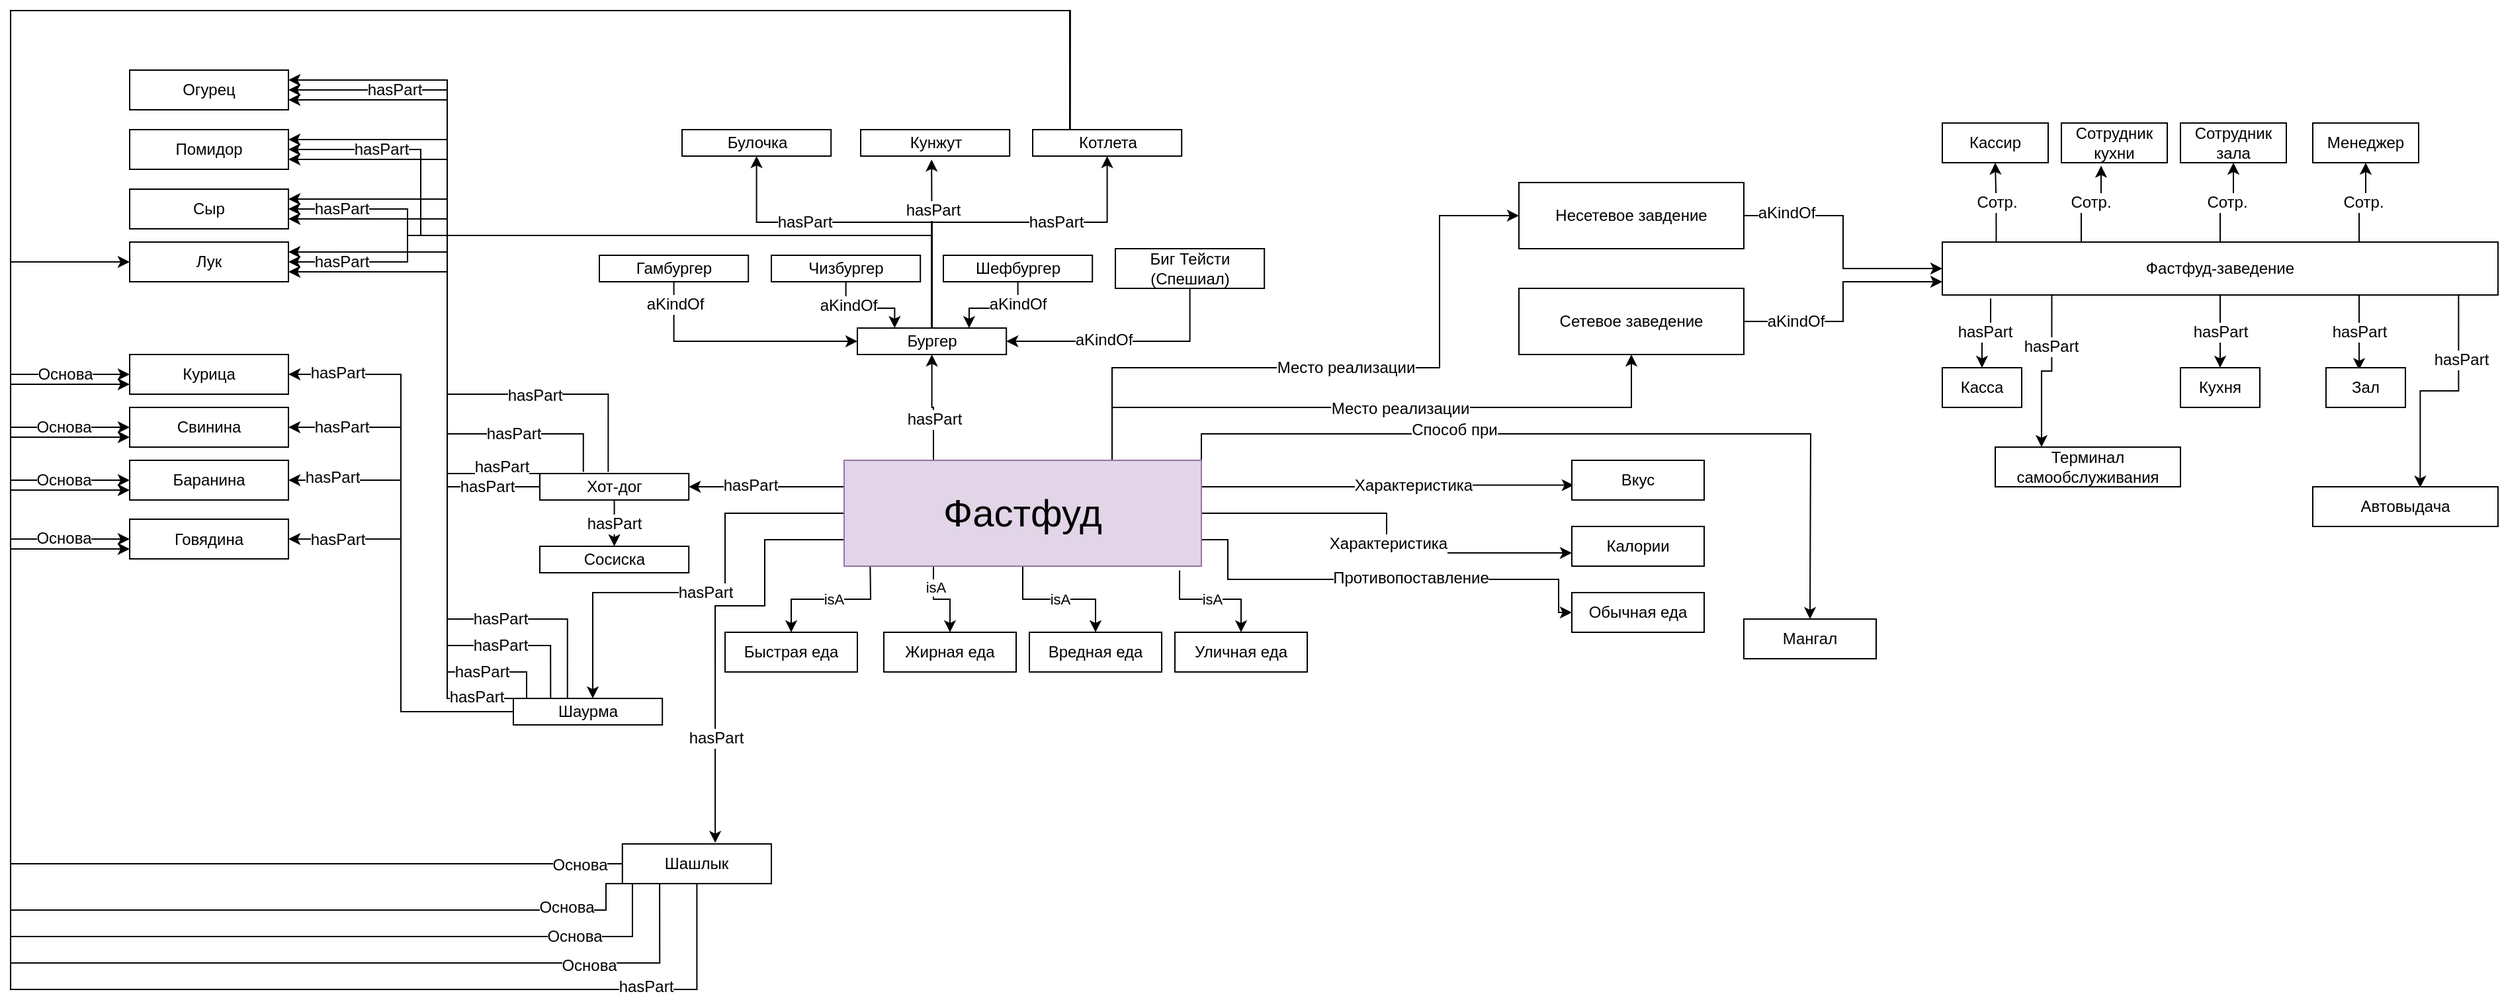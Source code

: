 <mxfile version="20.6.0" type="github">
  <diagram id="l7T74T1PzV1grw-aqsIG" name="Страница 1">
    <mxGraphModel dx="982" dy="519" grid="1" gridSize="10" guides="1" tooltips="1" connect="1" arrows="1" fold="1" page="1" pageScale="1" pageWidth="827" pageHeight="1169" math="0" shadow="0">
      <root>
        <mxCell id="0" />
        <mxCell id="1" parent="0" />
        <mxCell id="KXc3HMMZiFYgQpBdSFxG-3" value="isA" style="edgeStyle=orthogonalEdgeStyle;rounded=0;orthogonalLoop=1;jettySize=auto;html=1;exitX=0.073;exitY=1.058;exitDx=0;exitDy=0;entryX=0.5;entryY=0;entryDx=0;entryDy=0;exitPerimeter=0;" edge="1" parent="1" source="KXc3HMMZiFYgQpBdSFxG-1" target="KXc3HMMZiFYgQpBdSFxG-2">
          <mxGeometry relative="1" as="geometry">
            <Array as="points">
              <mxPoint x="770" y="590" />
              <mxPoint x="770" y="615" />
              <mxPoint x="710" y="615" />
            </Array>
          </mxGeometry>
        </mxCell>
        <mxCell id="KXc3HMMZiFYgQpBdSFxG-5" value="isA" style="edgeStyle=orthogonalEdgeStyle;rounded=0;orthogonalLoop=1;jettySize=auto;html=1;exitX=0.5;exitY=1;exitDx=0;exitDy=0;entryX=0.5;entryY=0;entryDx=0;entryDy=0;" edge="1" parent="1" source="KXc3HMMZiFYgQpBdSFxG-1" target="KXc3HMMZiFYgQpBdSFxG-4">
          <mxGeometry relative="1" as="geometry" />
        </mxCell>
        <mxCell id="KXc3HMMZiFYgQpBdSFxG-7" value="isA" style="edgeStyle=orthogonalEdgeStyle;rounded=0;orthogonalLoop=1;jettySize=auto;html=1;exitX=0.939;exitY=1.04;exitDx=0;exitDy=0;entryX=0.5;entryY=0;entryDx=0;entryDy=0;exitPerimeter=0;" edge="1" parent="1" source="KXc3HMMZiFYgQpBdSFxG-1" target="KXc3HMMZiFYgQpBdSFxG-6">
          <mxGeometry relative="1" as="geometry" />
        </mxCell>
        <mxCell id="KXc3HMMZiFYgQpBdSFxG-9" style="edgeStyle=orthogonalEdgeStyle;rounded=0;orthogonalLoop=1;jettySize=auto;html=1;exitX=0.25;exitY=1;exitDx=0;exitDy=0;" edge="1" parent="1" source="KXc3HMMZiFYgQpBdSFxG-1" target="KXc3HMMZiFYgQpBdSFxG-10">
          <mxGeometry relative="1" as="geometry">
            <mxPoint x="817.4" y="720" as="targetPoint" />
          </mxGeometry>
        </mxCell>
        <mxCell id="KXc3HMMZiFYgQpBdSFxG-12" value="isA" style="edgeLabel;html=1;align=center;verticalAlign=middle;resizable=0;points=[];" vertex="1" connectable="0" parent="KXc3HMMZiFYgQpBdSFxG-9">
          <mxGeometry x="-0.483" y="1" relative="1" as="geometry">
            <mxPoint as="offset" />
          </mxGeometry>
        </mxCell>
        <mxCell id="KXc3HMMZiFYgQpBdSFxG-14" style="edgeStyle=orthogonalEdgeStyle;rounded=0;orthogonalLoop=1;jettySize=auto;html=1;exitX=1;exitY=0.5;exitDx=0;exitDy=0;fontSize=29;entryX=0;entryY=0.667;entryDx=0;entryDy=0;entryPerimeter=0;" edge="1" parent="1" source="KXc3HMMZiFYgQpBdSFxG-1" target="KXc3HMMZiFYgQpBdSFxG-16">
          <mxGeometry relative="1" as="geometry">
            <mxPoint x="1140" y="570" as="targetPoint" />
          </mxGeometry>
        </mxCell>
        <mxCell id="KXc3HMMZiFYgQpBdSFxG-19" value="Характеристика" style="edgeLabel;html=1;align=center;verticalAlign=middle;resizable=0;points=[];fontSize=12;" vertex="1" connectable="0" parent="KXc3HMMZiFYgQpBdSFxG-14">
          <mxGeometry x="0.052" y="1" relative="1" as="geometry">
            <mxPoint as="offset" />
          </mxGeometry>
        </mxCell>
        <mxCell id="KXc3HMMZiFYgQpBdSFxG-17" style="edgeStyle=orthogonalEdgeStyle;rounded=0;orthogonalLoop=1;jettySize=auto;html=1;exitX=1;exitY=0.25;exitDx=0;exitDy=0;entryX=0.014;entryY=0.627;entryDx=0;entryDy=0;fontSize=12;entryPerimeter=0;" edge="1" parent="1" source="KXc3HMMZiFYgQpBdSFxG-1" target="KXc3HMMZiFYgQpBdSFxG-15">
          <mxGeometry relative="1" as="geometry" />
        </mxCell>
        <mxCell id="KXc3HMMZiFYgQpBdSFxG-18" value="Характеристика" style="edgeLabel;html=1;align=center;verticalAlign=middle;resizable=0;points=[];fontSize=12;" vertex="1" connectable="0" parent="KXc3HMMZiFYgQpBdSFxG-17">
          <mxGeometry x="0.138" relative="1" as="geometry">
            <mxPoint as="offset" />
          </mxGeometry>
        </mxCell>
        <mxCell id="KXc3HMMZiFYgQpBdSFxG-20" style="edgeStyle=orthogonalEdgeStyle;rounded=0;orthogonalLoop=1;jettySize=auto;html=1;exitX=1;exitY=0.75;exitDx=0;exitDy=0;fontSize=12;" edge="1" parent="1" source="KXc3HMMZiFYgQpBdSFxG-1" target="KXc3HMMZiFYgQpBdSFxG-21">
          <mxGeometry relative="1" as="geometry">
            <mxPoint x="1320" y="610" as="targetPoint" />
            <Array as="points">
              <mxPoint x="1040" y="570" />
              <mxPoint x="1040" y="600" />
              <mxPoint x="1290" y="600" />
              <mxPoint x="1290" y="625" />
            </Array>
          </mxGeometry>
        </mxCell>
        <mxCell id="KXc3HMMZiFYgQpBdSFxG-22" value="Противопоставление" style="edgeLabel;html=1;align=center;verticalAlign=middle;resizable=0;points=[];fontSize=12;" vertex="1" connectable="0" parent="KXc3HMMZiFYgQpBdSFxG-20">
          <mxGeometry x="0.121" y="1" relative="1" as="geometry">
            <mxPoint as="offset" />
          </mxGeometry>
        </mxCell>
        <mxCell id="KXc3HMMZiFYgQpBdSFxG-23" style="edgeStyle=orthogonalEdgeStyle;rounded=0;orthogonalLoop=1;jettySize=auto;html=1;exitX=0.25;exitY=0;exitDx=0;exitDy=0;fontSize=12;" edge="1" parent="1" source="KXc3HMMZiFYgQpBdSFxG-1" target="KXc3HMMZiFYgQpBdSFxG-24">
          <mxGeometry relative="1" as="geometry">
            <mxPoint x="817.4" y="430" as="targetPoint" />
          </mxGeometry>
        </mxCell>
        <mxCell id="KXc3HMMZiFYgQpBdSFxG-25" value="hasPart" style="edgeLabel;html=1;align=center;verticalAlign=middle;resizable=0;points=[];fontSize=12;" vertex="1" connectable="0" parent="KXc3HMMZiFYgQpBdSFxG-23">
          <mxGeometry x="-0.222" relative="1" as="geometry">
            <mxPoint as="offset" />
          </mxGeometry>
        </mxCell>
        <mxCell id="KXc3HMMZiFYgQpBdSFxG-60" style="edgeStyle=orthogonalEdgeStyle;rounded=0;orthogonalLoop=1;jettySize=auto;html=1;exitX=0.75;exitY=0;exitDx=0;exitDy=0;fontSize=12;entryX=0.5;entryY=1;entryDx=0;entryDy=0;" edge="1" parent="1" source="KXc3HMMZiFYgQpBdSFxG-1" target="KXc3HMMZiFYgQpBdSFxG-61">
          <mxGeometry relative="1" as="geometry">
            <mxPoint x="1290" y="420" as="targetPoint" />
          </mxGeometry>
        </mxCell>
        <mxCell id="KXc3HMMZiFYgQpBdSFxG-62" value="Место реализации" style="edgeLabel;html=1;align=center;verticalAlign=middle;resizable=0;points=[];fontSize=12;" vertex="1" connectable="0" parent="KXc3HMMZiFYgQpBdSFxG-60">
          <mxGeometry x="-0.282" y="-1" relative="1" as="geometry">
            <mxPoint x="88" as="offset" />
          </mxGeometry>
        </mxCell>
        <mxCell id="KXc3HMMZiFYgQpBdSFxG-65" value="Место реализации" style="edgeStyle=orthogonalEdgeStyle;rounded=0;orthogonalLoop=1;jettySize=auto;html=1;exitX=0.75;exitY=0;exitDx=0;exitDy=0;entryX=0;entryY=0.5;entryDx=0;entryDy=0;fontSize=12;" edge="1" parent="1" source="KXc3HMMZiFYgQpBdSFxG-1" target="KXc3HMMZiFYgQpBdSFxG-64">
          <mxGeometry relative="1" as="geometry">
            <Array as="points">
              <mxPoint x="953" y="440" />
              <mxPoint x="1200" y="440" />
              <mxPoint x="1200" y="325" />
            </Array>
          </mxGeometry>
        </mxCell>
        <mxCell id="KXc3HMMZiFYgQpBdSFxG-98" style="edgeStyle=orthogonalEdgeStyle;rounded=0;orthogonalLoop=1;jettySize=auto;html=1;exitX=0;exitY=0.25;exitDx=0;exitDy=0;fontSize=12;" edge="1" parent="1" source="KXc3HMMZiFYgQpBdSFxG-1" target="KXc3HMMZiFYgQpBdSFxG-99">
          <mxGeometry relative="1" as="geometry">
            <mxPoint x="670" y="530" as="targetPoint" />
          </mxGeometry>
        </mxCell>
        <mxCell id="KXc3HMMZiFYgQpBdSFxG-100" value="hasPart" style="edgeLabel;html=1;align=center;verticalAlign=middle;resizable=0;points=[];fontSize=12;" vertex="1" connectable="0" parent="KXc3HMMZiFYgQpBdSFxG-98">
          <mxGeometry x="0.212" y="-1" relative="1" as="geometry">
            <mxPoint as="offset" />
          </mxGeometry>
        </mxCell>
        <mxCell id="KXc3HMMZiFYgQpBdSFxG-111" value="hasPart" style="edgeStyle=orthogonalEdgeStyle;rounded=0;orthogonalLoop=1;jettySize=auto;html=1;exitX=0;exitY=0.5;exitDx=0;exitDy=0;fontSize=12;" edge="1" parent="1" source="KXc3HMMZiFYgQpBdSFxG-1" target="KXc3HMMZiFYgQpBdSFxG-112">
          <mxGeometry relative="1" as="geometry">
            <mxPoint x="510" y="680" as="targetPoint" />
            <Array as="points">
              <mxPoint x="660" y="550" />
              <mxPoint x="660" y="610" />
              <mxPoint x="560" y="610" />
            </Array>
          </mxGeometry>
        </mxCell>
        <mxCell id="KXc3HMMZiFYgQpBdSFxG-141" value="hasPart" style="edgeStyle=orthogonalEdgeStyle;rounded=0;orthogonalLoop=1;jettySize=auto;html=1;exitX=0;exitY=0.75;exitDx=0;exitDy=0;fontSize=12;entryX=0.623;entryY=-0.027;entryDx=0;entryDy=0;entryPerimeter=0;" edge="1" parent="1" source="KXc3HMMZiFYgQpBdSFxG-1" target="KXc3HMMZiFYgQpBdSFxG-142">
          <mxGeometry x="0.514" relative="1" as="geometry">
            <mxPoint x="630" y="790" as="targetPoint" />
            <Array as="points">
              <mxPoint x="690" y="570" />
              <mxPoint x="690" y="620" />
              <mxPoint x="653" y="620" />
            </Array>
            <mxPoint as="offset" />
          </mxGeometry>
        </mxCell>
        <mxCell id="KXc3HMMZiFYgQpBdSFxG-156" style="edgeStyle=orthogonalEdgeStyle;rounded=0;orthogonalLoop=1;jettySize=auto;html=1;exitX=1;exitY=0;exitDx=0;exitDy=0;fontSize=12;" edge="1" parent="1" source="KXc3HMMZiFYgQpBdSFxG-1">
          <mxGeometry relative="1" as="geometry">
            <mxPoint x="1480" y="630" as="targetPoint" />
          </mxGeometry>
        </mxCell>
        <mxCell id="KXc3HMMZiFYgQpBdSFxG-158" value="Способ при" style="edgeLabel;html=1;align=center;verticalAlign=middle;resizable=0;points=[];fontSize=12;" vertex="1" connectable="0" parent="KXc3HMMZiFYgQpBdSFxG-156">
          <mxGeometry x="-0.322" y="3" relative="1" as="geometry">
            <mxPoint as="offset" />
          </mxGeometry>
        </mxCell>
        <mxCell id="KXc3HMMZiFYgQpBdSFxG-1" value="&lt;font style=&quot;font-size: 29px;&quot;&gt;Фастфуд&lt;/font&gt;" style="rounded=0;whiteSpace=wrap;html=1;fillColor=#e1d5e7;strokeColor=#9673a6;" vertex="1" parent="1">
          <mxGeometry x="750" y="510" width="270" height="80" as="geometry" />
        </mxCell>
        <mxCell id="KXc3HMMZiFYgQpBdSFxG-2" value="Быстрая еда" style="rounded=0;whiteSpace=wrap;html=1;" vertex="1" parent="1">
          <mxGeometry x="660" y="640" width="100" height="30" as="geometry" />
        </mxCell>
        <mxCell id="KXc3HMMZiFYgQpBdSFxG-4" value="Вредная еда" style="rounded=0;whiteSpace=wrap;html=1;" vertex="1" parent="1">
          <mxGeometry x="890" y="640" width="100" height="30" as="geometry" />
        </mxCell>
        <mxCell id="KXc3HMMZiFYgQpBdSFxG-6" value="Уличная еда" style="rounded=0;whiteSpace=wrap;html=1;" vertex="1" parent="1">
          <mxGeometry x="1000" y="640" width="100" height="30" as="geometry" />
        </mxCell>
        <mxCell id="KXc3HMMZiFYgQpBdSFxG-10" value="Жирная еда" style="rounded=0;whiteSpace=wrap;html=1;" vertex="1" parent="1">
          <mxGeometry x="780" y="640" width="100" height="30" as="geometry" />
        </mxCell>
        <mxCell id="KXc3HMMZiFYgQpBdSFxG-15" value="Вкус" style="rounded=0;whiteSpace=wrap;html=1;" vertex="1" parent="1">
          <mxGeometry x="1300" y="510" width="100" height="30" as="geometry" />
        </mxCell>
        <mxCell id="KXc3HMMZiFYgQpBdSFxG-16" value="Калории" style="rounded=0;whiteSpace=wrap;html=1;" vertex="1" parent="1">
          <mxGeometry x="1300" y="560" width="100" height="30" as="geometry" />
        </mxCell>
        <mxCell id="KXc3HMMZiFYgQpBdSFxG-21" value="Обычная еда" style="rounded=0;whiteSpace=wrap;html=1;fontSize=12;" vertex="1" parent="1">
          <mxGeometry x="1300" y="610" width="100" height="30" as="geometry" />
        </mxCell>
        <mxCell id="KXc3HMMZiFYgQpBdSFxG-47" style="edgeStyle=orthogonalEdgeStyle;rounded=0;orthogonalLoop=1;jettySize=auto;html=1;exitX=0.5;exitY=0;exitDx=0;exitDy=0;entryX=0.476;entryY=1.133;entryDx=0;entryDy=0;entryPerimeter=0;fontSize=12;" edge="1" parent="1" source="KXc3HMMZiFYgQpBdSFxG-24" target="KXc3HMMZiFYgQpBdSFxG-44">
          <mxGeometry relative="1" as="geometry" />
        </mxCell>
        <mxCell id="KXc3HMMZiFYgQpBdSFxG-48" value="hasPart" style="edgeLabel;html=1;align=center;verticalAlign=middle;resizable=0;points=[];fontSize=12;" vertex="1" connectable="0" parent="KXc3HMMZiFYgQpBdSFxG-47">
          <mxGeometry x="-0.056" relative="1" as="geometry">
            <mxPoint y="-29" as="offset" />
          </mxGeometry>
        </mxCell>
        <mxCell id="KXc3HMMZiFYgQpBdSFxG-49" value="hasPart" style="edgeStyle=orthogonalEdgeStyle;rounded=0;orthogonalLoop=1;jettySize=auto;html=1;exitX=0.5;exitY=0;exitDx=0;exitDy=0;entryX=0.5;entryY=1;entryDx=0;entryDy=0;fontSize=12;" edge="1" parent="1" source="KXc3HMMZiFYgQpBdSFxG-24" target="KXc3HMMZiFYgQpBdSFxG-45">
          <mxGeometry x="0.323" relative="1" as="geometry">
            <Array as="points">
              <mxPoint x="816" y="330" />
              <mxPoint x="949" y="330" />
            </Array>
            <mxPoint as="offset" />
          </mxGeometry>
        </mxCell>
        <mxCell id="KXc3HMMZiFYgQpBdSFxG-50" value="hasPart" style="edgeStyle=orthogonalEdgeStyle;rounded=0;orthogonalLoop=1;jettySize=auto;html=1;exitX=0.5;exitY=0;exitDx=0;exitDy=0;entryX=0.5;entryY=1;entryDx=0;entryDy=0;fontSize=12;" edge="1" parent="1" source="KXc3HMMZiFYgQpBdSFxG-24" target="KXc3HMMZiFYgQpBdSFxG-43">
          <mxGeometry x="0.343" relative="1" as="geometry">
            <Array as="points">
              <mxPoint x="816" y="330" />
              <mxPoint x="684" y="330" />
            </Array>
            <mxPoint as="offset" />
          </mxGeometry>
        </mxCell>
        <mxCell id="KXc3HMMZiFYgQpBdSFxG-55" style="edgeStyle=orthogonalEdgeStyle;rounded=0;orthogonalLoop=1;jettySize=auto;html=1;exitX=0.5;exitY=0;exitDx=0;exitDy=0;entryX=1;entryY=0.5;entryDx=0;entryDy=0;fontSize=12;" edge="1" parent="1" source="KXc3HMMZiFYgQpBdSFxG-24" target="KXc3HMMZiFYgQpBdSFxG-51">
          <mxGeometry relative="1" as="geometry">
            <Array as="points">
              <mxPoint x="816" y="340" />
              <mxPoint x="450" y="340" />
              <mxPoint x="450" y="230" />
            </Array>
          </mxGeometry>
        </mxCell>
        <mxCell id="KXc3HMMZiFYgQpBdSFxG-56" value="hasPart" style="edgeLabel;html=1;align=center;verticalAlign=middle;resizable=0;points=[];fontSize=12;" vertex="1" connectable="0" parent="KXc3HMMZiFYgQpBdSFxG-55">
          <mxGeometry x="0.254" relative="1" as="geometry">
            <mxPoint x="-59" y="-110" as="offset" />
          </mxGeometry>
        </mxCell>
        <mxCell id="KXc3HMMZiFYgQpBdSFxG-57" value="hasPart" style="edgeStyle=orthogonalEdgeStyle;rounded=0;orthogonalLoop=1;jettySize=auto;html=1;exitX=0.5;exitY=0;exitDx=0;exitDy=0;entryX=1;entryY=0.5;entryDx=0;entryDy=0;fontSize=12;" edge="1" parent="1" source="KXc3HMMZiFYgQpBdSFxG-24" target="KXc3HMMZiFYgQpBdSFxG-52">
          <mxGeometry x="0.775" relative="1" as="geometry">
            <Array as="points">
              <mxPoint x="816" y="340" />
              <mxPoint x="430" y="340" />
              <mxPoint x="430" y="275" />
            </Array>
            <mxPoint as="offset" />
          </mxGeometry>
        </mxCell>
        <mxCell id="KXc3HMMZiFYgQpBdSFxG-58" value="hasPart" style="edgeStyle=orthogonalEdgeStyle;rounded=0;orthogonalLoop=1;jettySize=auto;html=1;exitX=0.5;exitY=0;exitDx=0;exitDy=0;entryX=1;entryY=0.5;entryDx=0;entryDy=0;fontSize=12;" edge="1" parent="1" source="KXc3HMMZiFYgQpBdSFxG-24" target="KXc3HMMZiFYgQpBdSFxG-53">
          <mxGeometry x="0.861" relative="1" as="geometry">
            <Array as="points">
              <mxPoint x="816" y="340" />
              <mxPoint x="420" y="340" />
              <mxPoint x="420" y="320" />
            </Array>
            <mxPoint as="offset" />
          </mxGeometry>
        </mxCell>
        <mxCell id="KXc3HMMZiFYgQpBdSFxG-59" value="hasPart" style="edgeStyle=orthogonalEdgeStyle;rounded=0;orthogonalLoop=1;jettySize=auto;html=1;exitX=0.5;exitY=0;exitDx=0;exitDy=0;entryX=1;entryY=0.5;entryDx=0;entryDy=0;fontSize=12;" edge="1" parent="1" source="KXc3HMMZiFYgQpBdSFxG-24" target="KXc3HMMZiFYgQpBdSFxG-54">
          <mxGeometry x="0.861" relative="1" as="geometry">
            <Array as="points">
              <mxPoint x="816" y="340" />
              <mxPoint x="420" y="340" />
              <mxPoint x="420" y="360" />
            </Array>
            <mxPoint as="offset" />
          </mxGeometry>
        </mxCell>
        <mxCell id="KXc3HMMZiFYgQpBdSFxG-24" value="Бургер" style="rounded=0;whiteSpace=wrap;html=1;fontSize=12;" vertex="1" parent="1">
          <mxGeometry x="760" y="410" width="112.6" height="20" as="geometry" />
        </mxCell>
        <mxCell id="KXc3HMMZiFYgQpBdSFxG-31" style="edgeStyle=orthogonalEdgeStyle;rounded=0;orthogonalLoop=1;jettySize=auto;html=1;exitX=0.5;exitY=1;exitDx=0;exitDy=0;entryX=0;entryY=0.5;entryDx=0;entryDy=0;fontSize=12;" edge="1" parent="1" source="KXc3HMMZiFYgQpBdSFxG-27" target="KXc3HMMZiFYgQpBdSFxG-24">
          <mxGeometry relative="1" as="geometry" />
        </mxCell>
        <mxCell id="KXc3HMMZiFYgQpBdSFxG-35" value="aKindOf" style="edgeLabel;html=1;align=center;verticalAlign=middle;resizable=0;points=[];fontSize=12;" vertex="1" connectable="0" parent="KXc3HMMZiFYgQpBdSFxG-31">
          <mxGeometry x="-0.821" relative="1" as="geometry">
            <mxPoint as="offset" />
          </mxGeometry>
        </mxCell>
        <mxCell id="KXc3HMMZiFYgQpBdSFxG-27" value="Гамбургер" style="rounded=0;whiteSpace=wrap;html=1;fontSize=12;" vertex="1" parent="1">
          <mxGeometry x="565" y="355" width="112.6" height="20" as="geometry" />
        </mxCell>
        <mxCell id="KXc3HMMZiFYgQpBdSFxG-32" style="edgeStyle=orthogonalEdgeStyle;rounded=0;orthogonalLoop=1;jettySize=auto;html=1;exitX=0.5;exitY=1;exitDx=0;exitDy=0;entryX=0.25;entryY=0;entryDx=0;entryDy=0;fontSize=12;" edge="1" parent="1" source="KXc3HMMZiFYgQpBdSFxG-28" target="KXc3HMMZiFYgQpBdSFxG-24">
          <mxGeometry relative="1" as="geometry" />
        </mxCell>
        <mxCell id="KXc3HMMZiFYgQpBdSFxG-36" value="aKindOf" style="edgeLabel;html=1;align=center;verticalAlign=middle;resizable=0;points=[];fontSize=12;" vertex="1" connectable="0" parent="KXc3HMMZiFYgQpBdSFxG-32">
          <mxGeometry x="-0.497" y="1" relative="1" as="geometry">
            <mxPoint as="offset" />
          </mxGeometry>
        </mxCell>
        <mxCell id="KXc3HMMZiFYgQpBdSFxG-28" value="Чизбургер" style="rounded=0;whiteSpace=wrap;html=1;fontSize=12;" vertex="1" parent="1">
          <mxGeometry x="695" y="355" width="112.6" height="20" as="geometry" />
        </mxCell>
        <mxCell id="KXc3HMMZiFYgQpBdSFxG-33" style="edgeStyle=orthogonalEdgeStyle;rounded=0;orthogonalLoop=1;jettySize=auto;html=1;exitX=0.5;exitY=1;exitDx=0;exitDy=0;entryX=0.75;entryY=0;entryDx=0;entryDy=0;fontSize=12;" edge="1" parent="1" source="KXc3HMMZiFYgQpBdSFxG-29" target="KXc3HMMZiFYgQpBdSFxG-24">
          <mxGeometry relative="1" as="geometry" />
        </mxCell>
        <mxCell id="KXc3HMMZiFYgQpBdSFxG-37" value="aKindOf" style="edgeLabel;html=1;align=center;verticalAlign=middle;resizable=0;points=[];fontSize=12;" vertex="1" connectable="0" parent="KXc3HMMZiFYgQpBdSFxG-33">
          <mxGeometry x="-0.541" y="-1" relative="1" as="geometry">
            <mxPoint as="offset" />
          </mxGeometry>
        </mxCell>
        <mxCell id="KXc3HMMZiFYgQpBdSFxG-29" value="Шефбургер" style="rounded=0;whiteSpace=wrap;html=1;fontSize=12;" vertex="1" parent="1">
          <mxGeometry x="825" y="355" width="112.6" height="20" as="geometry" />
        </mxCell>
        <mxCell id="KXc3HMMZiFYgQpBdSFxG-34" style="edgeStyle=orthogonalEdgeStyle;rounded=0;orthogonalLoop=1;jettySize=auto;html=1;exitX=0.5;exitY=1;exitDx=0;exitDy=0;entryX=1;entryY=0.5;entryDx=0;entryDy=0;fontSize=12;" edge="1" parent="1" source="KXc3HMMZiFYgQpBdSFxG-30" target="KXc3HMMZiFYgQpBdSFxG-24">
          <mxGeometry relative="1" as="geometry">
            <Array as="points">
              <mxPoint x="1011" y="420" />
            </Array>
          </mxGeometry>
        </mxCell>
        <mxCell id="KXc3HMMZiFYgQpBdSFxG-40" value="aKindOf" style="edgeLabel;html=1;align=center;verticalAlign=middle;resizable=0;points=[];fontSize=12;" vertex="1" connectable="0" parent="KXc3HMMZiFYgQpBdSFxG-34">
          <mxGeometry x="0.179" y="-1" relative="1" as="geometry">
            <mxPoint as="offset" />
          </mxGeometry>
        </mxCell>
        <mxCell id="KXc3HMMZiFYgQpBdSFxG-30" value="Биг Тейсти (Спешиал)" style="rounded=0;whiteSpace=wrap;html=1;fontSize=12;" vertex="1" parent="1">
          <mxGeometry x="955" y="350" width="112.6" height="30" as="geometry" />
        </mxCell>
        <mxCell id="KXc3HMMZiFYgQpBdSFxG-43" value="Булочка" style="rounded=0;whiteSpace=wrap;html=1;fontSize=12;" vertex="1" parent="1">
          <mxGeometry x="627.5" y="260" width="112.6" height="20" as="geometry" />
        </mxCell>
        <mxCell id="KXc3HMMZiFYgQpBdSFxG-44" value="Кунжут" style="rounded=0;whiteSpace=wrap;html=1;fontSize=12;" vertex="1" parent="1">
          <mxGeometry x="762.5" y="260" width="112.6" height="20" as="geometry" />
        </mxCell>
        <mxCell id="KXc3HMMZiFYgQpBdSFxG-127" style="edgeStyle=orthogonalEdgeStyle;rounded=0;orthogonalLoop=1;jettySize=auto;html=1;exitX=0.25;exitY=0;exitDx=0;exitDy=0;entryX=0;entryY=0.5;entryDx=0;entryDy=0;fontSize=12;" edge="1" parent="1" source="KXc3HMMZiFYgQpBdSFxG-45" target="KXc3HMMZiFYgQpBdSFxG-115">
          <mxGeometry relative="1" as="geometry">
            <Array as="points">
              <mxPoint x="921" y="170" />
              <mxPoint x="120" y="170" />
              <mxPoint x="120" y="445" />
            </Array>
          </mxGeometry>
        </mxCell>
        <mxCell id="KXc3HMMZiFYgQpBdSFxG-129" value="Основа" style="edgeLabel;html=1;align=center;verticalAlign=middle;resizable=0;points=[];fontSize=12;" vertex="1" connectable="0" parent="KXc3HMMZiFYgQpBdSFxG-127">
          <mxGeometry x="0.876" y="-2" relative="1" as="geometry">
            <mxPoint x="28" y="-2" as="offset" />
          </mxGeometry>
        </mxCell>
        <mxCell id="KXc3HMMZiFYgQpBdSFxG-130" value="Основа" style="edgeStyle=orthogonalEdgeStyle;rounded=0;orthogonalLoop=1;jettySize=auto;html=1;exitX=0.25;exitY=0;exitDx=0;exitDy=0;entryX=0;entryY=0.5;entryDx=0;entryDy=0;fontSize=12;" edge="1" parent="1" source="KXc3HMMZiFYgQpBdSFxG-45" target="KXc3HMMZiFYgQpBdSFxG-116">
          <mxGeometry x="0.923" relative="1" as="geometry">
            <Array as="points">
              <mxPoint x="921" y="170" />
              <mxPoint x="120" y="170" />
              <mxPoint x="120" y="485" />
            </Array>
            <mxPoint as="offset" />
          </mxGeometry>
        </mxCell>
        <mxCell id="KXc3HMMZiFYgQpBdSFxG-131" value="Основа" style="edgeStyle=orthogonalEdgeStyle;rounded=0;orthogonalLoop=1;jettySize=auto;html=1;exitX=0.25;exitY=0;exitDx=0;exitDy=0;entryX=0;entryY=0.5;entryDx=0;entryDy=0;fontSize=12;" edge="1" parent="1" source="KXc3HMMZiFYgQpBdSFxG-45" target="KXc3HMMZiFYgQpBdSFxG-117">
          <mxGeometry x="0.925" relative="1" as="geometry">
            <Array as="points">
              <mxPoint x="921" y="170" />
              <mxPoint x="120" y="170" />
              <mxPoint x="120" y="525" />
            </Array>
            <mxPoint as="offset" />
          </mxGeometry>
        </mxCell>
        <mxCell id="KXc3HMMZiFYgQpBdSFxG-132" style="edgeStyle=orthogonalEdgeStyle;rounded=0;orthogonalLoop=1;jettySize=auto;html=1;exitX=0.25;exitY=0;exitDx=0;exitDy=0;entryX=0;entryY=0.5;entryDx=0;entryDy=0;fontSize=12;" edge="1" parent="1" source="KXc3HMMZiFYgQpBdSFxG-45" target="KXc3HMMZiFYgQpBdSFxG-118">
          <mxGeometry relative="1" as="geometry">
            <Array as="points">
              <mxPoint x="921" y="170" />
              <mxPoint x="120" y="170" />
              <mxPoint x="120" y="569" />
            </Array>
          </mxGeometry>
        </mxCell>
        <mxCell id="KXc3HMMZiFYgQpBdSFxG-133" value="Основа" style="edgeLabel;html=1;align=center;verticalAlign=middle;resizable=0;points=[];fontSize=12;" vertex="1" connectable="0" parent="KXc3HMMZiFYgQpBdSFxG-132">
          <mxGeometry x="0.022" y="-2" relative="1" as="geometry">
            <mxPoint x="-145" y="401" as="offset" />
          </mxGeometry>
        </mxCell>
        <mxCell id="KXc3HMMZiFYgQpBdSFxG-45" value="Котлета" style="rounded=0;whiteSpace=wrap;html=1;fontSize=12;" vertex="1" parent="1">
          <mxGeometry x="892.5" y="260" width="112.6" height="20" as="geometry" />
        </mxCell>
        <mxCell id="KXc3HMMZiFYgQpBdSFxG-51" value="Огурец" style="rounded=0;whiteSpace=wrap;html=1;fontSize=12;" vertex="1" parent="1">
          <mxGeometry x="210" y="215" width="120" height="30" as="geometry" />
        </mxCell>
        <mxCell id="KXc3HMMZiFYgQpBdSFxG-52" value="Помидор" style="rounded=0;whiteSpace=wrap;html=1;fontSize=12;" vertex="1" parent="1">
          <mxGeometry x="210" y="260" width="120" height="30" as="geometry" />
        </mxCell>
        <mxCell id="KXc3HMMZiFYgQpBdSFxG-53" value="Сыр" style="rounded=0;whiteSpace=wrap;html=1;fontSize=12;" vertex="1" parent="1">
          <mxGeometry x="210" y="305" width="120" height="30" as="geometry" />
        </mxCell>
        <mxCell id="KXc3HMMZiFYgQpBdSFxG-54" value="Лук" style="rounded=0;whiteSpace=wrap;html=1;fontSize=12;" vertex="1" parent="1">
          <mxGeometry x="210" y="345" width="120" height="30" as="geometry" />
        </mxCell>
        <mxCell id="KXc3HMMZiFYgQpBdSFxG-69" value="aKindOf" style="edgeStyle=orthogonalEdgeStyle;rounded=0;orthogonalLoop=1;jettySize=auto;html=1;exitX=1;exitY=0.5;exitDx=0;exitDy=0;fontSize=12;entryX=0;entryY=0.75;entryDx=0;entryDy=0;" edge="1" parent="1" source="KXc3HMMZiFYgQpBdSFxG-61" target="KXc3HMMZiFYgQpBdSFxG-70">
          <mxGeometry x="-0.573" relative="1" as="geometry">
            <mxPoint x="1470" y="370" as="targetPoint" />
            <mxPoint as="offset" />
          </mxGeometry>
        </mxCell>
        <mxCell id="KXc3HMMZiFYgQpBdSFxG-61" value="Сетевое заведение" style="rounded=0;whiteSpace=wrap;html=1;fontSize=12;" vertex="1" parent="1">
          <mxGeometry x="1260" y="380" width="170" height="50" as="geometry" />
        </mxCell>
        <mxCell id="KXc3HMMZiFYgQpBdSFxG-68" style="edgeStyle=orthogonalEdgeStyle;rounded=0;orthogonalLoop=1;jettySize=auto;html=1;exitX=1;exitY=0.5;exitDx=0;exitDy=0;fontSize=12;entryX=0;entryY=0.5;entryDx=0;entryDy=0;" edge="1" parent="1" source="KXc3HMMZiFYgQpBdSFxG-64" target="KXc3HMMZiFYgQpBdSFxG-70">
          <mxGeometry relative="1" as="geometry">
            <mxPoint x="1480" y="350" as="targetPoint" />
          </mxGeometry>
        </mxCell>
        <mxCell id="KXc3HMMZiFYgQpBdSFxG-71" value="aKindOf" style="edgeLabel;html=1;align=center;verticalAlign=middle;resizable=0;points=[];fontSize=12;" vertex="1" connectable="0" parent="KXc3HMMZiFYgQpBdSFxG-68">
          <mxGeometry x="-0.662" y="2" relative="1" as="geometry">
            <mxPoint as="offset" />
          </mxGeometry>
        </mxCell>
        <mxCell id="KXc3HMMZiFYgQpBdSFxG-64" value="Несетевое завдение" style="rounded=0;whiteSpace=wrap;html=1;fontSize=12;" vertex="1" parent="1">
          <mxGeometry x="1260" y="300" width="170" height="50" as="geometry" />
        </mxCell>
        <mxCell id="KXc3HMMZiFYgQpBdSFxG-73" value="hasPart" style="edgeStyle=orthogonalEdgeStyle;rounded=0;orthogonalLoop=1;jettySize=auto;html=1;exitX=0.087;exitY=1.067;exitDx=0;exitDy=0;fontSize=12;exitPerimeter=0;" edge="1" parent="1" source="KXc3HMMZiFYgQpBdSFxG-70" target="KXc3HMMZiFYgQpBdSFxG-74">
          <mxGeometry relative="1" as="geometry">
            <mxPoint x="1710" y="440" as="targetPoint" />
          </mxGeometry>
        </mxCell>
        <mxCell id="KXc3HMMZiFYgQpBdSFxG-76" value="Сотр." style="edgeStyle=orthogonalEdgeStyle;rounded=0;orthogonalLoop=1;jettySize=auto;html=1;exitX=0.097;exitY=0.035;exitDx=0;exitDy=0;entryX=0.5;entryY=1;entryDx=0;entryDy=0;fontSize=12;exitPerimeter=0;" edge="1" parent="1" source="KXc3HMMZiFYgQpBdSFxG-70" target="KXc3HMMZiFYgQpBdSFxG-75">
          <mxGeometry relative="1" as="geometry" />
        </mxCell>
        <mxCell id="KXc3HMMZiFYgQpBdSFxG-77" style="edgeStyle=orthogonalEdgeStyle;rounded=0;orthogonalLoop=1;jettySize=auto;html=1;exitX=0.197;exitY=0.979;exitDx=0;exitDy=0;fontSize=12;entryX=0.25;entryY=0;entryDx=0;entryDy=0;exitPerimeter=0;" edge="1" parent="1" source="KXc3HMMZiFYgQpBdSFxG-70" target="KXc3HMMZiFYgQpBdSFxG-78">
          <mxGeometry relative="1" as="geometry">
            <mxPoint x="1770" y="430" as="targetPoint" />
          </mxGeometry>
        </mxCell>
        <mxCell id="KXc3HMMZiFYgQpBdSFxG-79" value="hasPart" style="edgeLabel;html=1;align=center;verticalAlign=middle;resizable=0;points=[];fontSize=12;" vertex="1" connectable="0" parent="KXc3HMMZiFYgQpBdSFxG-77">
          <mxGeometry x="-0.351" y="-1" relative="1" as="geometry">
            <mxPoint as="offset" />
          </mxGeometry>
        </mxCell>
        <mxCell id="KXc3HMMZiFYgQpBdSFxG-81" value="Сотр." style="edgeStyle=orthogonalEdgeStyle;rounded=0;orthogonalLoop=1;jettySize=auto;html=1;exitX=0.25;exitY=0;exitDx=0;exitDy=0;entryX=0.375;entryY=1.076;entryDx=0;entryDy=0;entryPerimeter=0;fontSize=12;" edge="1" parent="1" source="KXc3HMMZiFYgQpBdSFxG-70" target="KXc3HMMZiFYgQpBdSFxG-80">
          <mxGeometry relative="1" as="geometry" />
        </mxCell>
        <mxCell id="KXc3HMMZiFYgQpBdSFxG-84" value="Сотр." style="edgeStyle=orthogonalEdgeStyle;rounded=0;orthogonalLoop=1;jettySize=auto;html=1;exitX=0.5;exitY=0;exitDx=0;exitDy=0;fontSize=12;" edge="1" parent="1" source="KXc3HMMZiFYgQpBdSFxG-70" target="KXc3HMMZiFYgQpBdSFxG-90">
          <mxGeometry relative="1" as="geometry">
            <mxPoint x="1790.333" y="290" as="targetPoint" />
          </mxGeometry>
        </mxCell>
        <mxCell id="KXc3HMMZiFYgQpBdSFxG-85" value="hasPart" style="edgeStyle=orthogonalEdgeStyle;rounded=0;orthogonalLoop=1;jettySize=auto;html=1;exitX=0.5;exitY=1;exitDx=0;exitDy=0;fontSize=12;entryX=0.5;entryY=0;entryDx=0;entryDy=0;" edge="1" parent="1" source="KXc3HMMZiFYgQpBdSFxG-70" target="KXc3HMMZiFYgQpBdSFxG-87">
          <mxGeometry relative="1" as="geometry">
            <mxPoint x="1790.333" y="440" as="targetPoint" />
          </mxGeometry>
        </mxCell>
        <mxCell id="KXc3HMMZiFYgQpBdSFxG-88" value="hasPart" style="edgeStyle=orthogonalEdgeStyle;rounded=0;orthogonalLoop=1;jettySize=auto;html=1;exitX=0.75;exitY=1;exitDx=0;exitDy=0;fontSize=12;entryX=0.417;entryY=0.056;entryDx=0;entryDy=0;entryPerimeter=0;" edge="1" parent="1" source="KXc3HMMZiFYgQpBdSFxG-70" target="KXc3HMMZiFYgQpBdSFxG-89">
          <mxGeometry relative="1" as="geometry">
            <mxPoint x="1895" y="430" as="targetPoint" />
          </mxGeometry>
        </mxCell>
        <mxCell id="KXc3HMMZiFYgQpBdSFxG-91" value="Сотр." style="edgeStyle=orthogonalEdgeStyle;rounded=0;orthogonalLoop=1;jettySize=auto;html=1;exitX=0.75;exitY=0;exitDx=0;exitDy=0;fontSize=12;" edge="1" parent="1" source="KXc3HMMZiFYgQpBdSFxG-70" target="KXc3HMMZiFYgQpBdSFxG-92">
          <mxGeometry relative="1" as="geometry">
            <mxPoint x="1895.143" y="290" as="targetPoint" />
          </mxGeometry>
        </mxCell>
        <mxCell id="KXc3HMMZiFYgQpBdSFxG-95" style="edgeStyle=orthogonalEdgeStyle;rounded=0;orthogonalLoop=1;jettySize=auto;html=1;exitX=0.929;exitY=0.995;exitDx=0;exitDy=0;fontSize=12;exitPerimeter=0;entryX=0.58;entryY=0.022;entryDx=0;entryDy=0;entryPerimeter=0;" edge="1" parent="1" source="KXc3HMMZiFYgQpBdSFxG-70" target="KXc3HMMZiFYgQpBdSFxG-96">
          <mxGeometry relative="1" as="geometry">
            <mxPoint x="1980" y="500" as="targetPoint" />
          </mxGeometry>
        </mxCell>
        <mxCell id="KXc3HMMZiFYgQpBdSFxG-97" value="hasPart" style="edgeLabel;html=1;align=center;verticalAlign=middle;resizable=0;points=[];fontSize=12;" vertex="1" connectable="0" parent="KXc3HMMZiFYgQpBdSFxG-95">
          <mxGeometry x="-0.443" y="2" relative="1" as="geometry">
            <mxPoint as="offset" />
          </mxGeometry>
        </mxCell>
        <mxCell id="KXc3HMMZiFYgQpBdSFxG-70" value="Фастфуд-заведение" style="rounded=0;whiteSpace=wrap;html=1;fontSize=12;" vertex="1" parent="1">
          <mxGeometry x="1580" y="345" width="420" height="40" as="geometry" />
        </mxCell>
        <mxCell id="KXc3HMMZiFYgQpBdSFxG-74" value="Касса" style="rounded=0;whiteSpace=wrap;html=1;fontSize=12;" vertex="1" parent="1">
          <mxGeometry x="1580" y="440" width="60" height="30" as="geometry" />
        </mxCell>
        <mxCell id="KXc3HMMZiFYgQpBdSFxG-75" value="Кассир" style="rounded=0;whiteSpace=wrap;html=1;fontSize=12;" vertex="1" parent="1">
          <mxGeometry x="1580" y="255" width="80" height="30" as="geometry" />
        </mxCell>
        <mxCell id="KXc3HMMZiFYgQpBdSFxG-78" value="Терминал самообслуживания" style="rounded=0;whiteSpace=wrap;html=1;fontSize=12;" vertex="1" parent="1">
          <mxGeometry x="1620" y="500" width="140" height="30" as="geometry" />
        </mxCell>
        <mxCell id="KXc3HMMZiFYgQpBdSFxG-80" value="Сотрудник кухни" style="rounded=0;whiteSpace=wrap;html=1;fontSize=12;" vertex="1" parent="1">
          <mxGeometry x="1670" y="255" width="80" height="30" as="geometry" />
        </mxCell>
        <mxCell id="KXc3HMMZiFYgQpBdSFxG-87" value="Кухня" style="rounded=0;whiteSpace=wrap;html=1;fontSize=12;" vertex="1" parent="1">
          <mxGeometry x="1760" y="440" width="60" height="30" as="geometry" />
        </mxCell>
        <mxCell id="KXc3HMMZiFYgQpBdSFxG-89" value="Зал" style="rounded=0;whiteSpace=wrap;html=1;fontSize=12;" vertex="1" parent="1">
          <mxGeometry x="1870" y="440" width="60" height="30" as="geometry" />
        </mxCell>
        <mxCell id="KXc3HMMZiFYgQpBdSFxG-90" value="Сотрудник зала" style="rounded=0;whiteSpace=wrap;html=1;fontSize=12;" vertex="1" parent="1">
          <mxGeometry x="1760" y="255" width="80" height="30" as="geometry" />
        </mxCell>
        <mxCell id="KXc3HMMZiFYgQpBdSFxG-92" value="Менеджер" style="rounded=0;whiteSpace=wrap;html=1;fontSize=12;" vertex="1" parent="1">
          <mxGeometry x="1860" y="255" width="80" height="30" as="geometry" />
        </mxCell>
        <mxCell id="KXc3HMMZiFYgQpBdSFxG-96" value="Автовыдача" style="rounded=0;whiteSpace=wrap;html=1;fontSize=12;" vertex="1" parent="1">
          <mxGeometry x="1860" y="530" width="140" height="30" as="geometry" />
        </mxCell>
        <mxCell id="KXc3HMMZiFYgQpBdSFxG-101" value="hasPart" style="edgeStyle=orthogonalEdgeStyle;rounded=0;orthogonalLoop=1;jettySize=auto;html=1;exitX=0.5;exitY=1;exitDx=0;exitDy=0;fontSize=12;entryX=0.5;entryY=0;entryDx=0;entryDy=0;" edge="1" parent="1" source="KXc3HMMZiFYgQpBdSFxG-99" target="KXc3HMMZiFYgQpBdSFxG-102">
          <mxGeometry relative="1" as="geometry">
            <mxPoint x="576.222" y="570" as="targetPoint" />
          </mxGeometry>
        </mxCell>
        <mxCell id="KXc3HMMZiFYgQpBdSFxG-104" style="edgeStyle=orthogonalEdgeStyle;rounded=0;orthogonalLoop=1;jettySize=auto;html=1;exitX=0;exitY=0.5;exitDx=0;exitDy=0;entryX=1;entryY=0.75;entryDx=0;entryDy=0;fontSize=12;" edge="1" parent="1" source="KXc3HMMZiFYgQpBdSFxG-99" target="KXc3HMMZiFYgQpBdSFxG-51">
          <mxGeometry relative="1" as="geometry">
            <Array as="points">
              <mxPoint x="450" y="530" />
              <mxPoint x="450" y="238" />
            </Array>
          </mxGeometry>
        </mxCell>
        <mxCell id="KXc3HMMZiFYgQpBdSFxG-105" value="hasPart" style="edgeLabel;html=1;align=center;verticalAlign=middle;resizable=0;points=[];fontSize=12;" vertex="1" connectable="0" parent="KXc3HMMZiFYgQpBdSFxG-104">
          <mxGeometry x="-0.921" relative="1" as="geometry">
            <mxPoint x="-21" as="offset" />
          </mxGeometry>
        </mxCell>
        <mxCell id="KXc3HMMZiFYgQpBdSFxG-106" style="edgeStyle=orthogonalEdgeStyle;rounded=0;orthogonalLoop=1;jettySize=auto;html=1;exitX=0;exitY=0;exitDx=0;exitDy=0;entryX=1;entryY=0.75;entryDx=0;entryDy=0;fontSize=12;" edge="1" parent="1" source="KXc3HMMZiFYgQpBdSFxG-99" target="KXc3HMMZiFYgQpBdSFxG-52">
          <mxGeometry relative="1" as="geometry">
            <Array as="points">
              <mxPoint x="450" y="520" />
              <mxPoint x="450" y="283" />
            </Array>
          </mxGeometry>
        </mxCell>
        <mxCell id="KXc3HMMZiFYgQpBdSFxG-107" value="hasPart&lt;br&gt;" style="edgeLabel;html=1;align=center;verticalAlign=middle;resizable=0;points=[];fontSize=12;" vertex="1" connectable="0" parent="KXc3HMMZiFYgQpBdSFxG-106">
          <mxGeometry x="-0.864" y="-1" relative="1" as="geometry">
            <mxPoint y="-4" as="offset" />
          </mxGeometry>
        </mxCell>
        <mxCell id="KXc3HMMZiFYgQpBdSFxG-108" value="hasPart" style="edgeStyle=orthogonalEdgeStyle;rounded=0;orthogonalLoop=1;jettySize=auto;html=1;exitX=0.292;exitY=-0.061;exitDx=0;exitDy=0;entryX=1;entryY=0.75;entryDx=0;entryDy=0;fontSize=12;exitPerimeter=0;" edge="1" parent="1" source="KXc3HMMZiFYgQpBdSFxG-99" target="KXc3HMMZiFYgQpBdSFxG-53">
          <mxGeometry x="-0.606" relative="1" as="geometry">
            <Array as="points">
              <mxPoint x="553" y="490" />
              <mxPoint x="450" y="490" />
              <mxPoint x="450" y="328" />
            </Array>
            <mxPoint as="offset" />
          </mxGeometry>
        </mxCell>
        <mxCell id="KXc3HMMZiFYgQpBdSFxG-109" style="edgeStyle=orthogonalEdgeStyle;rounded=0;orthogonalLoop=1;jettySize=auto;html=1;exitX=0.459;exitY=-0.061;exitDx=0;exitDy=0;entryX=1;entryY=0.75;entryDx=0;entryDy=0;fontSize=12;exitPerimeter=0;" edge="1" parent="1" source="KXc3HMMZiFYgQpBdSFxG-99" target="KXc3HMMZiFYgQpBdSFxG-54">
          <mxGeometry relative="1" as="geometry">
            <Array as="points">
              <mxPoint x="572" y="460" />
              <mxPoint x="450" y="460" />
              <mxPoint x="450" y="368" />
            </Array>
          </mxGeometry>
        </mxCell>
        <mxCell id="KXc3HMMZiFYgQpBdSFxG-110" value="hasPart" style="edgeLabel;html=1;align=center;verticalAlign=middle;resizable=0;points=[];fontSize=12;" vertex="1" connectable="0" parent="KXc3HMMZiFYgQpBdSFxG-109">
          <mxGeometry x="-0.417" y="1" relative="1" as="geometry">
            <mxPoint as="offset" />
          </mxGeometry>
        </mxCell>
        <mxCell id="KXc3HMMZiFYgQpBdSFxG-99" value="Хот-дог" style="rounded=0;whiteSpace=wrap;html=1;fontSize=12;" vertex="1" parent="1">
          <mxGeometry x="520" y="520" width="112.6" height="20" as="geometry" />
        </mxCell>
        <mxCell id="KXc3HMMZiFYgQpBdSFxG-102" value="Сосиска" style="rounded=0;whiteSpace=wrap;html=1;fontSize=12;" vertex="1" parent="1">
          <mxGeometry x="520" y="575" width="112.6" height="20" as="geometry" />
        </mxCell>
        <mxCell id="KXc3HMMZiFYgQpBdSFxG-119" style="edgeStyle=orthogonalEdgeStyle;rounded=0;orthogonalLoop=1;jettySize=auto;html=1;exitX=0;exitY=0.5;exitDx=0;exitDy=0;entryX=1;entryY=0.5;entryDx=0;entryDy=0;fontSize=12;" edge="1" parent="1" source="KXc3HMMZiFYgQpBdSFxG-112" target="KXc3HMMZiFYgQpBdSFxG-118">
          <mxGeometry relative="1" as="geometry" />
        </mxCell>
        <mxCell id="KXc3HMMZiFYgQpBdSFxG-125" value="hasPart" style="edgeLabel;html=1;align=center;verticalAlign=middle;resizable=0;points=[];fontSize=12;" vertex="1" connectable="0" parent="KXc3HMMZiFYgQpBdSFxG-119">
          <mxGeometry x="0.753" relative="1" as="geometry">
            <mxPoint as="offset" />
          </mxGeometry>
        </mxCell>
        <mxCell id="KXc3HMMZiFYgQpBdSFxG-120" style="edgeStyle=orthogonalEdgeStyle;rounded=0;orthogonalLoop=1;jettySize=auto;html=1;exitX=0;exitY=0.5;exitDx=0;exitDy=0;entryX=1;entryY=0.5;entryDx=0;entryDy=0;fontSize=12;" edge="1" parent="1" source="KXc3HMMZiFYgQpBdSFxG-112" target="KXc3HMMZiFYgQpBdSFxG-117">
          <mxGeometry relative="1" as="geometry" />
        </mxCell>
        <mxCell id="KXc3HMMZiFYgQpBdSFxG-124" value="hasPart" style="edgeLabel;html=1;align=center;verticalAlign=middle;resizable=0;points=[];fontSize=12;" vertex="1" connectable="0" parent="KXc3HMMZiFYgQpBdSFxG-120">
          <mxGeometry x="0.81" y="-2" relative="1" as="geometry">
            <mxPoint as="offset" />
          </mxGeometry>
        </mxCell>
        <mxCell id="KXc3HMMZiFYgQpBdSFxG-121" value="hasPart" style="edgeStyle=orthogonalEdgeStyle;rounded=0;orthogonalLoop=1;jettySize=auto;html=1;exitX=0;exitY=0.5;exitDx=0;exitDy=0;entryX=1;entryY=0.5;entryDx=0;entryDy=0;fontSize=12;" edge="1" parent="1" source="KXc3HMMZiFYgQpBdSFxG-112" target="KXc3HMMZiFYgQpBdSFxG-116">
          <mxGeometry x="0.792" relative="1" as="geometry">
            <mxPoint as="offset" />
          </mxGeometry>
        </mxCell>
        <mxCell id="KXc3HMMZiFYgQpBdSFxG-122" style="edgeStyle=orthogonalEdgeStyle;rounded=0;orthogonalLoop=1;jettySize=auto;html=1;exitX=0;exitY=0.5;exitDx=0;exitDy=0;entryX=1;entryY=0.5;entryDx=0;entryDy=0;fontSize=12;" edge="1" parent="1" source="KXc3HMMZiFYgQpBdSFxG-112" target="KXc3HMMZiFYgQpBdSFxG-115">
          <mxGeometry relative="1" as="geometry" />
        </mxCell>
        <mxCell id="KXc3HMMZiFYgQpBdSFxG-123" value="hasPart" style="edgeLabel;html=1;align=center;verticalAlign=middle;resizable=0;points=[];fontSize=12;" vertex="1" connectable="0" parent="KXc3HMMZiFYgQpBdSFxG-122">
          <mxGeometry x="0.828" y="-1" relative="1" as="geometry">
            <mxPoint as="offset" />
          </mxGeometry>
        </mxCell>
        <mxCell id="KXc3HMMZiFYgQpBdSFxG-134" style="edgeStyle=orthogonalEdgeStyle;rounded=0;orthogonalLoop=1;jettySize=auto;html=1;exitX=0.25;exitY=0;exitDx=0;exitDy=0;entryX=1;entryY=0.25;entryDx=0;entryDy=0;fontSize=12;" edge="1" parent="1" source="KXc3HMMZiFYgQpBdSFxG-112" target="KXc3HMMZiFYgQpBdSFxG-54">
          <mxGeometry relative="1" as="geometry">
            <Array as="points">
              <mxPoint x="450" y="690" />
              <mxPoint x="450" y="353" />
            </Array>
          </mxGeometry>
        </mxCell>
        <mxCell id="KXc3HMMZiFYgQpBdSFxG-135" value="hasPart" style="edgeLabel;html=1;align=center;verticalAlign=middle;resizable=0;points=[];fontSize=12;" vertex="1" connectable="0" parent="KXc3HMMZiFYgQpBdSFxG-134">
          <mxGeometry x="-0.789" y="-1" relative="1" as="geometry">
            <mxPoint as="offset" />
          </mxGeometry>
        </mxCell>
        <mxCell id="KXc3HMMZiFYgQpBdSFxG-136" value="hasPart" style="edgeStyle=orthogonalEdgeStyle;rounded=0;orthogonalLoop=1;jettySize=auto;html=1;exitX=0.099;exitY=0.057;exitDx=0;exitDy=0;entryX=1;entryY=0.25;entryDx=0;entryDy=0;fontSize=12;exitPerimeter=0;" edge="1" parent="1" source="KXc3HMMZiFYgQpBdSFxG-112" target="KXc3HMMZiFYgQpBdSFxG-53">
          <mxGeometry x="-0.798" relative="1" as="geometry">
            <Array as="points">
              <mxPoint x="510" y="691" />
              <mxPoint x="510" y="670" />
              <mxPoint x="450" y="670" />
              <mxPoint x="450" y="313" />
            </Array>
            <mxPoint as="offset" />
          </mxGeometry>
        </mxCell>
        <mxCell id="KXc3HMMZiFYgQpBdSFxG-137" value="hasPart" style="edgeStyle=orthogonalEdgeStyle;rounded=0;orthogonalLoop=1;jettySize=auto;html=1;exitX=0.25;exitY=0;exitDx=0;exitDy=0;entryX=1;entryY=0.25;entryDx=0;entryDy=0;fontSize=12;" edge="1" parent="1" source="KXc3HMMZiFYgQpBdSFxG-112" target="KXc3HMMZiFYgQpBdSFxG-52">
          <mxGeometry x="-0.748" relative="1" as="geometry">
            <Array as="points">
              <mxPoint x="528" y="650" />
              <mxPoint x="450" y="650" />
              <mxPoint x="450" y="267" />
            </Array>
            <mxPoint as="offset" />
          </mxGeometry>
        </mxCell>
        <mxCell id="KXc3HMMZiFYgQpBdSFxG-138" value="hasPart" style="edgeStyle=orthogonalEdgeStyle;rounded=0;orthogonalLoop=1;jettySize=auto;html=1;exitX=0.363;exitY=-0.019;exitDx=0;exitDy=0;entryX=1;entryY=0.25;entryDx=0;entryDy=0;fontSize=12;exitPerimeter=0;" edge="1" parent="1" source="KXc3HMMZiFYgQpBdSFxG-112" target="KXc3HMMZiFYgQpBdSFxG-51">
          <mxGeometry x="-0.674" relative="1" as="geometry">
            <Array as="points">
              <mxPoint x="541" y="630" />
              <mxPoint x="450" y="630" />
              <mxPoint x="450" y="223" />
            </Array>
            <mxPoint as="offset" />
          </mxGeometry>
        </mxCell>
        <mxCell id="KXc3HMMZiFYgQpBdSFxG-112" value="Шаурма" style="rounded=0;whiteSpace=wrap;html=1;fontSize=12;" vertex="1" parent="1">
          <mxGeometry x="500" y="690" width="112.6" height="20" as="geometry" />
        </mxCell>
        <mxCell id="KXc3HMMZiFYgQpBdSFxG-115" value="Курица" style="rounded=0;whiteSpace=wrap;html=1;fontSize=12;" vertex="1" parent="1">
          <mxGeometry x="210" y="430" width="120" height="30" as="geometry" />
        </mxCell>
        <mxCell id="KXc3HMMZiFYgQpBdSFxG-116" value="Свинина" style="rounded=0;whiteSpace=wrap;html=1;fontSize=12;" vertex="1" parent="1">
          <mxGeometry x="210" y="470" width="120" height="30" as="geometry" />
        </mxCell>
        <mxCell id="KXc3HMMZiFYgQpBdSFxG-117" value="Баранина" style="rounded=0;whiteSpace=wrap;html=1;fontSize=12;" vertex="1" parent="1">
          <mxGeometry x="210" y="510" width="120" height="30" as="geometry" />
        </mxCell>
        <mxCell id="KXc3HMMZiFYgQpBdSFxG-118" value="Говядина" style="rounded=0;whiteSpace=wrap;html=1;fontSize=12;" vertex="1" parent="1">
          <mxGeometry x="210" y="554.5" width="120" height="30" as="geometry" />
        </mxCell>
        <mxCell id="KXc3HMMZiFYgQpBdSFxG-145" style="edgeStyle=orthogonalEdgeStyle;rounded=0;orthogonalLoop=1;jettySize=auto;html=1;exitX=0;exitY=0.5;exitDx=0;exitDy=0;entryX=0;entryY=0.75;entryDx=0;entryDy=0;fontSize=12;" edge="1" parent="1" source="KXc3HMMZiFYgQpBdSFxG-142" target="KXc3HMMZiFYgQpBdSFxG-118">
          <mxGeometry relative="1" as="geometry">
            <Array as="points">
              <mxPoint x="120" y="815" />
              <mxPoint x="120" y="577" />
            </Array>
          </mxGeometry>
        </mxCell>
        <mxCell id="KXc3HMMZiFYgQpBdSFxG-146" value="Основа" style="edgeLabel;html=1;align=center;verticalAlign=middle;resizable=0;points=[];fontSize=12;" vertex="1" connectable="0" parent="KXc3HMMZiFYgQpBdSFxG-145">
          <mxGeometry x="-0.917" y="1" relative="1" as="geometry">
            <mxPoint as="offset" />
          </mxGeometry>
        </mxCell>
        <mxCell id="KXc3HMMZiFYgQpBdSFxG-148" style="edgeStyle=orthogonalEdgeStyle;rounded=0;orthogonalLoop=1;jettySize=auto;html=1;exitX=0;exitY=1;exitDx=0;exitDy=0;entryX=0;entryY=0.75;entryDx=0;entryDy=0;fontSize=12;" edge="1" parent="1" source="KXc3HMMZiFYgQpBdSFxG-142" target="KXc3HMMZiFYgQpBdSFxG-117">
          <mxGeometry relative="1" as="geometry">
            <Array as="points">
              <mxPoint x="570" y="830" />
              <mxPoint x="570" y="850" />
              <mxPoint x="120" y="850" />
              <mxPoint x="120" y="533" />
            </Array>
          </mxGeometry>
        </mxCell>
        <mxCell id="KXc3HMMZiFYgQpBdSFxG-149" value="Основа" style="edgeLabel;html=1;align=center;verticalAlign=middle;resizable=0;points=[];fontSize=12;" vertex="1" connectable="0" parent="KXc3HMMZiFYgQpBdSFxG-148">
          <mxGeometry x="-0.456" y="-2" relative="1" as="geometry">
            <mxPoint x="179" as="offset" />
          </mxGeometry>
        </mxCell>
        <mxCell id="KXc3HMMZiFYgQpBdSFxG-150" style="edgeStyle=orthogonalEdgeStyle;rounded=0;orthogonalLoop=1;jettySize=auto;html=1;exitX=0.057;exitY=1.006;exitDx=0;exitDy=0;entryX=0;entryY=0.75;entryDx=0;entryDy=0;fontSize=12;exitPerimeter=0;" edge="1" parent="1" source="KXc3HMMZiFYgQpBdSFxG-142" target="KXc3HMMZiFYgQpBdSFxG-116">
          <mxGeometry relative="1" as="geometry">
            <Array as="points">
              <mxPoint x="590" y="830" />
              <mxPoint x="590" y="870" />
              <mxPoint x="120" y="870" />
              <mxPoint x="120" y="493" />
            </Array>
          </mxGeometry>
        </mxCell>
        <mxCell id="KXc3HMMZiFYgQpBdSFxG-151" value="Основа" style="edgeLabel;html=1;align=center;verticalAlign=middle;resizable=0;points=[];fontSize=12;" vertex="1" connectable="0" parent="KXc3HMMZiFYgQpBdSFxG-150">
          <mxGeometry x="-0.581" relative="1" as="geometry">
            <mxPoint x="120" as="offset" />
          </mxGeometry>
        </mxCell>
        <mxCell id="KXc3HMMZiFYgQpBdSFxG-152" style="edgeStyle=orthogonalEdgeStyle;rounded=0;orthogonalLoop=1;jettySize=auto;html=1;exitX=0.25;exitY=1;exitDx=0;exitDy=0;entryX=0;entryY=0.75;entryDx=0;entryDy=0;fontSize=12;" edge="1" parent="1" source="KXc3HMMZiFYgQpBdSFxG-142" target="KXc3HMMZiFYgQpBdSFxG-115">
          <mxGeometry relative="1" as="geometry">
            <Array as="points">
              <mxPoint x="611" y="890" />
              <mxPoint x="120" y="890" />
              <mxPoint x="120" y="453" />
            </Array>
          </mxGeometry>
        </mxCell>
        <mxCell id="KXc3HMMZiFYgQpBdSFxG-153" value="Основа" style="edgeLabel;html=1;align=center;verticalAlign=middle;resizable=0;points=[];fontSize=12;" vertex="1" connectable="0" parent="KXc3HMMZiFYgQpBdSFxG-152">
          <mxGeometry x="-0.557" y="2" relative="1" as="geometry">
            <mxPoint x="125" as="offset" />
          </mxGeometry>
        </mxCell>
        <mxCell id="KXc3HMMZiFYgQpBdSFxG-154" style="edgeStyle=orthogonalEdgeStyle;rounded=0;orthogonalLoop=1;jettySize=auto;html=1;exitX=0.5;exitY=1;exitDx=0;exitDy=0;entryX=0;entryY=0.5;entryDx=0;entryDy=0;fontSize=12;" edge="1" parent="1" source="KXc3HMMZiFYgQpBdSFxG-142" target="KXc3HMMZiFYgQpBdSFxG-54">
          <mxGeometry relative="1" as="geometry">
            <Array as="points">
              <mxPoint x="639" y="910" />
              <mxPoint x="120" y="910" />
              <mxPoint x="120" y="360" />
            </Array>
          </mxGeometry>
        </mxCell>
        <mxCell id="KXc3HMMZiFYgQpBdSFxG-155" value="hasPart" style="edgeLabel;html=1;align=center;verticalAlign=middle;resizable=0;points=[];fontSize=12;" vertex="1" connectable="0" parent="KXc3HMMZiFYgQpBdSFxG-154">
          <mxGeometry x="-0.43" y="-2" relative="1" as="geometry">
            <mxPoint x="234" as="offset" />
          </mxGeometry>
        </mxCell>
        <mxCell id="KXc3HMMZiFYgQpBdSFxG-142" value="Шашлык" style="rounded=0;whiteSpace=wrap;html=1;fontSize=12;" vertex="1" parent="1">
          <mxGeometry x="582.4" y="800" width="112.6" height="30" as="geometry" />
        </mxCell>
        <mxCell id="KXc3HMMZiFYgQpBdSFxG-157" value="Мангал" style="rounded=0;whiteSpace=wrap;html=1;" vertex="1" parent="1">
          <mxGeometry x="1430" y="630" width="100" height="30" as="geometry" />
        </mxCell>
      </root>
    </mxGraphModel>
  </diagram>
</mxfile>
